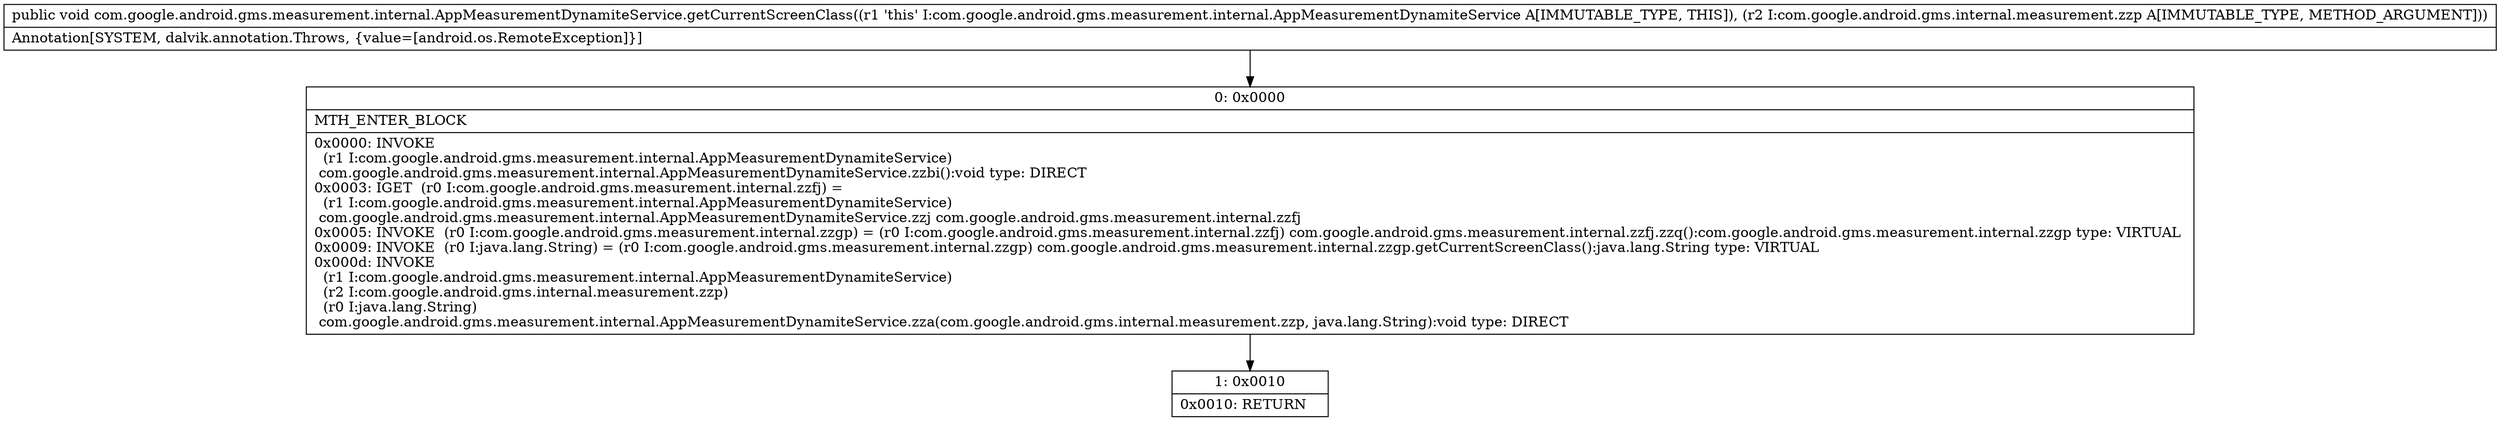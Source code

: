 digraph "CFG forcom.google.android.gms.measurement.internal.AppMeasurementDynamiteService.getCurrentScreenClass(Lcom\/google\/android\/gms\/internal\/measurement\/zzp;)V" {
Node_0 [shape=record,label="{0\:\ 0x0000|MTH_ENTER_BLOCK\l|0x0000: INVOKE  \l  (r1 I:com.google.android.gms.measurement.internal.AppMeasurementDynamiteService)\l com.google.android.gms.measurement.internal.AppMeasurementDynamiteService.zzbi():void type: DIRECT \l0x0003: IGET  (r0 I:com.google.android.gms.measurement.internal.zzfj) = \l  (r1 I:com.google.android.gms.measurement.internal.AppMeasurementDynamiteService)\l com.google.android.gms.measurement.internal.AppMeasurementDynamiteService.zzj com.google.android.gms.measurement.internal.zzfj \l0x0005: INVOKE  (r0 I:com.google.android.gms.measurement.internal.zzgp) = (r0 I:com.google.android.gms.measurement.internal.zzfj) com.google.android.gms.measurement.internal.zzfj.zzq():com.google.android.gms.measurement.internal.zzgp type: VIRTUAL \l0x0009: INVOKE  (r0 I:java.lang.String) = (r0 I:com.google.android.gms.measurement.internal.zzgp) com.google.android.gms.measurement.internal.zzgp.getCurrentScreenClass():java.lang.String type: VIRTUAL \l0x000d: INVOKE  \l  (r1 I:com.google.android.gms.measurement.internal.AppMeasurementDynamiteService)\l  (r2 I:com.google.android.gms.internal.measurement.zzp)\l  (r0 I:java.lang.String)\l com.google.android.gms.measurement.internal.AppMeasurementDynamiteService.zza(com.google.android.gms.internal.measurement.zzp, java.lang.String):void type: DIRECT \l}"];
Node_1 [shape=record,label="{1\:\ 0x0010|0x0010: RETURN   \l}"];
MethodNode[shape=record,label="{public void com.google.android.gms.measurement.internal.AppMeasurementDynamiteService.getCurrentScreenClass((r1 'this' I:com.google.android.gms.measurement.internal.AppMeasurementDynamiteService A[IMMUTABLE_TYPE, THIS]), (r2 I:com.google.android.gms.internal.measurement.zzp A[IMMUTABLE_TYPE, METHOD_ARGUMENT]))  | Annotation[SYSTEM, dalvik.annotation.Throws, \{value=[android.os.RemoteException]\}]\l}"];
MethodNode -> Node_0;
Node_0 -> Node_1;
}

